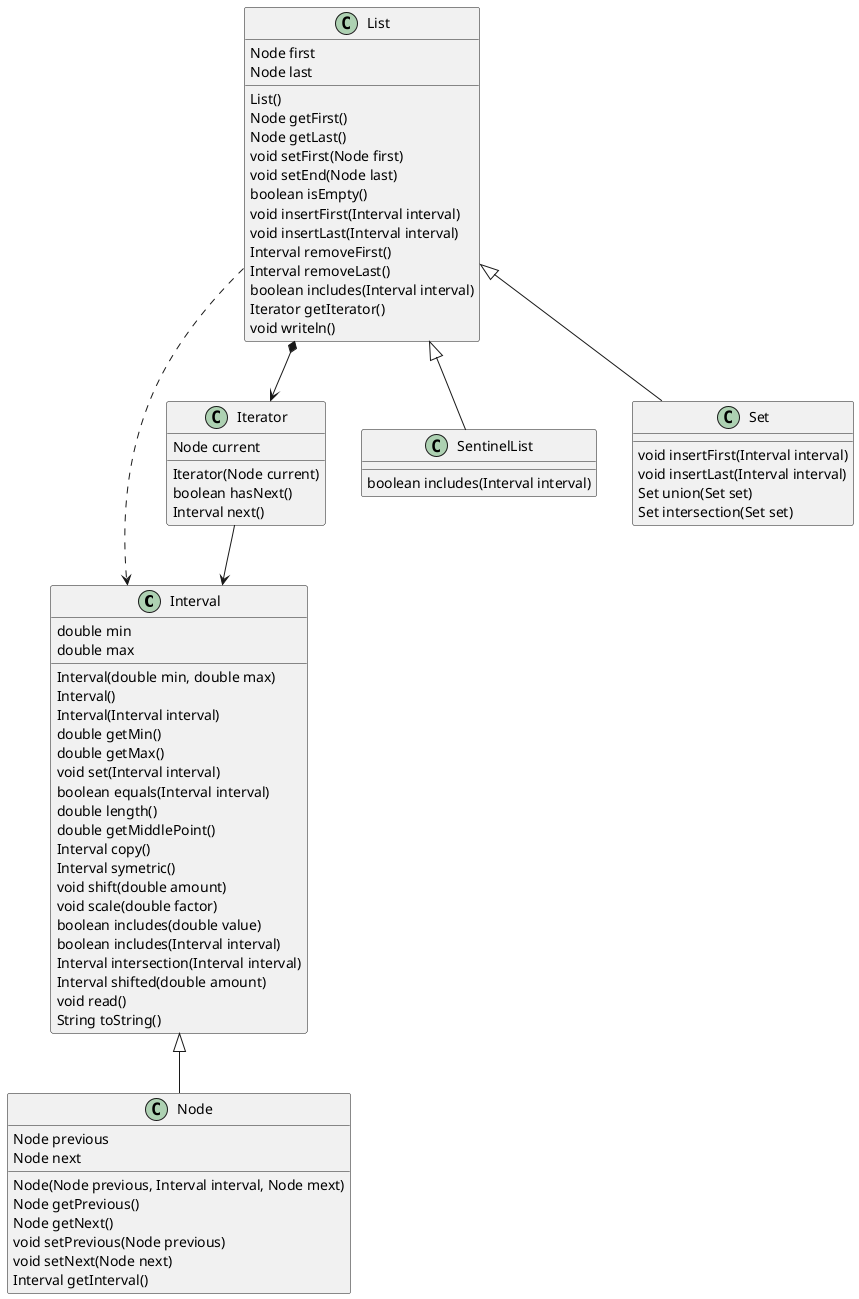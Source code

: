 
@startuml

class Interval {
	double min
	double max
	 Interval(double min, double max) 
	 Interval() 
	 Interval(Interval interval) 
	 double getMin() 
	 double getMax() 
	 void set(Interval interval) 
	 boolean equals(Interval interval)
	 double length()
	 double getMiddlePoint() 
	 Interval copy()
	 Interval symetric() 
	 void shift(double amount)
	 void scale(double factor) 
	 boolean includes(double value) 
	 boolean includes(Interval interval) 
	 Interval intersection(Interval interval) 
	 Interval shifted(double amount) 
	 void read()
	 String toString()
}

class Iterator {
	 Node current
	 Iterator(Node current) 
	 boolean hasNext()
	 Interval next()
}

class List {
	 Node first
	 Node last
	 List() 
	 Node getFirst() 
	 Node getLast()
	 void setFirst(Node first) 
	 void setEnd(Node last)
	 boolean isEmpty() 
	 void insertFirst(Interval interval)
	 void insertLast(Interval interval)
	 Interval removeFirst()
	 Interval removeLast()
	 boolean includes(Interval interval) 
	 Iterator getIterator()
	 void writeln() 
}   

class Node extends Interval {
	 Node previous
	 Node next
	 Node(Node previous, Interval interval, Node mext) 
	 Node getPrevious()
	 Node getNext() 
	 void setPrevious(Node previous) 
	 void setNext(Node next)
	 Interval getInterval() 
}

class SentinelList extends List {
	 boolean includes(Interval interval) 
}

class Set extends List {
	 void insertFirst(Interval interval) 
	 void insertLast(Interval interval)
	 Set union(Set set)
	 Set intersection(Set set) 
}

Iterator -down-> Interval
List .down.> Interval
List *-down-> Iterator
@enduml
